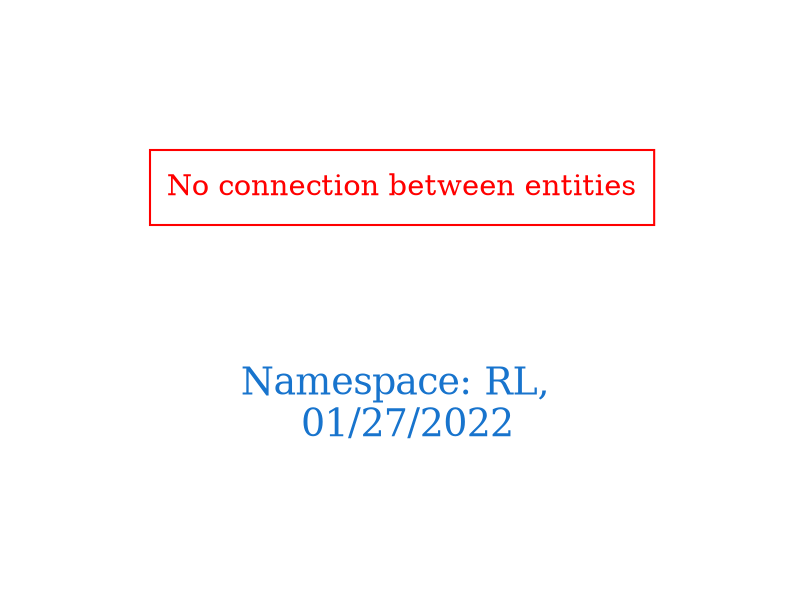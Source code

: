 digraph OGIT_ontology {
 graph [ rankdir= LR,pad=1 
fontsize = 18,
fontcolor= dodgerblue3,label = "\n\n\nNamespace: RL, \n 01/27/2022"];
node[shape=polygon];
edge [  color="gray81"];

"No connection between entities" [fontcolor = "red",color="red", shape="polygon"]
}
